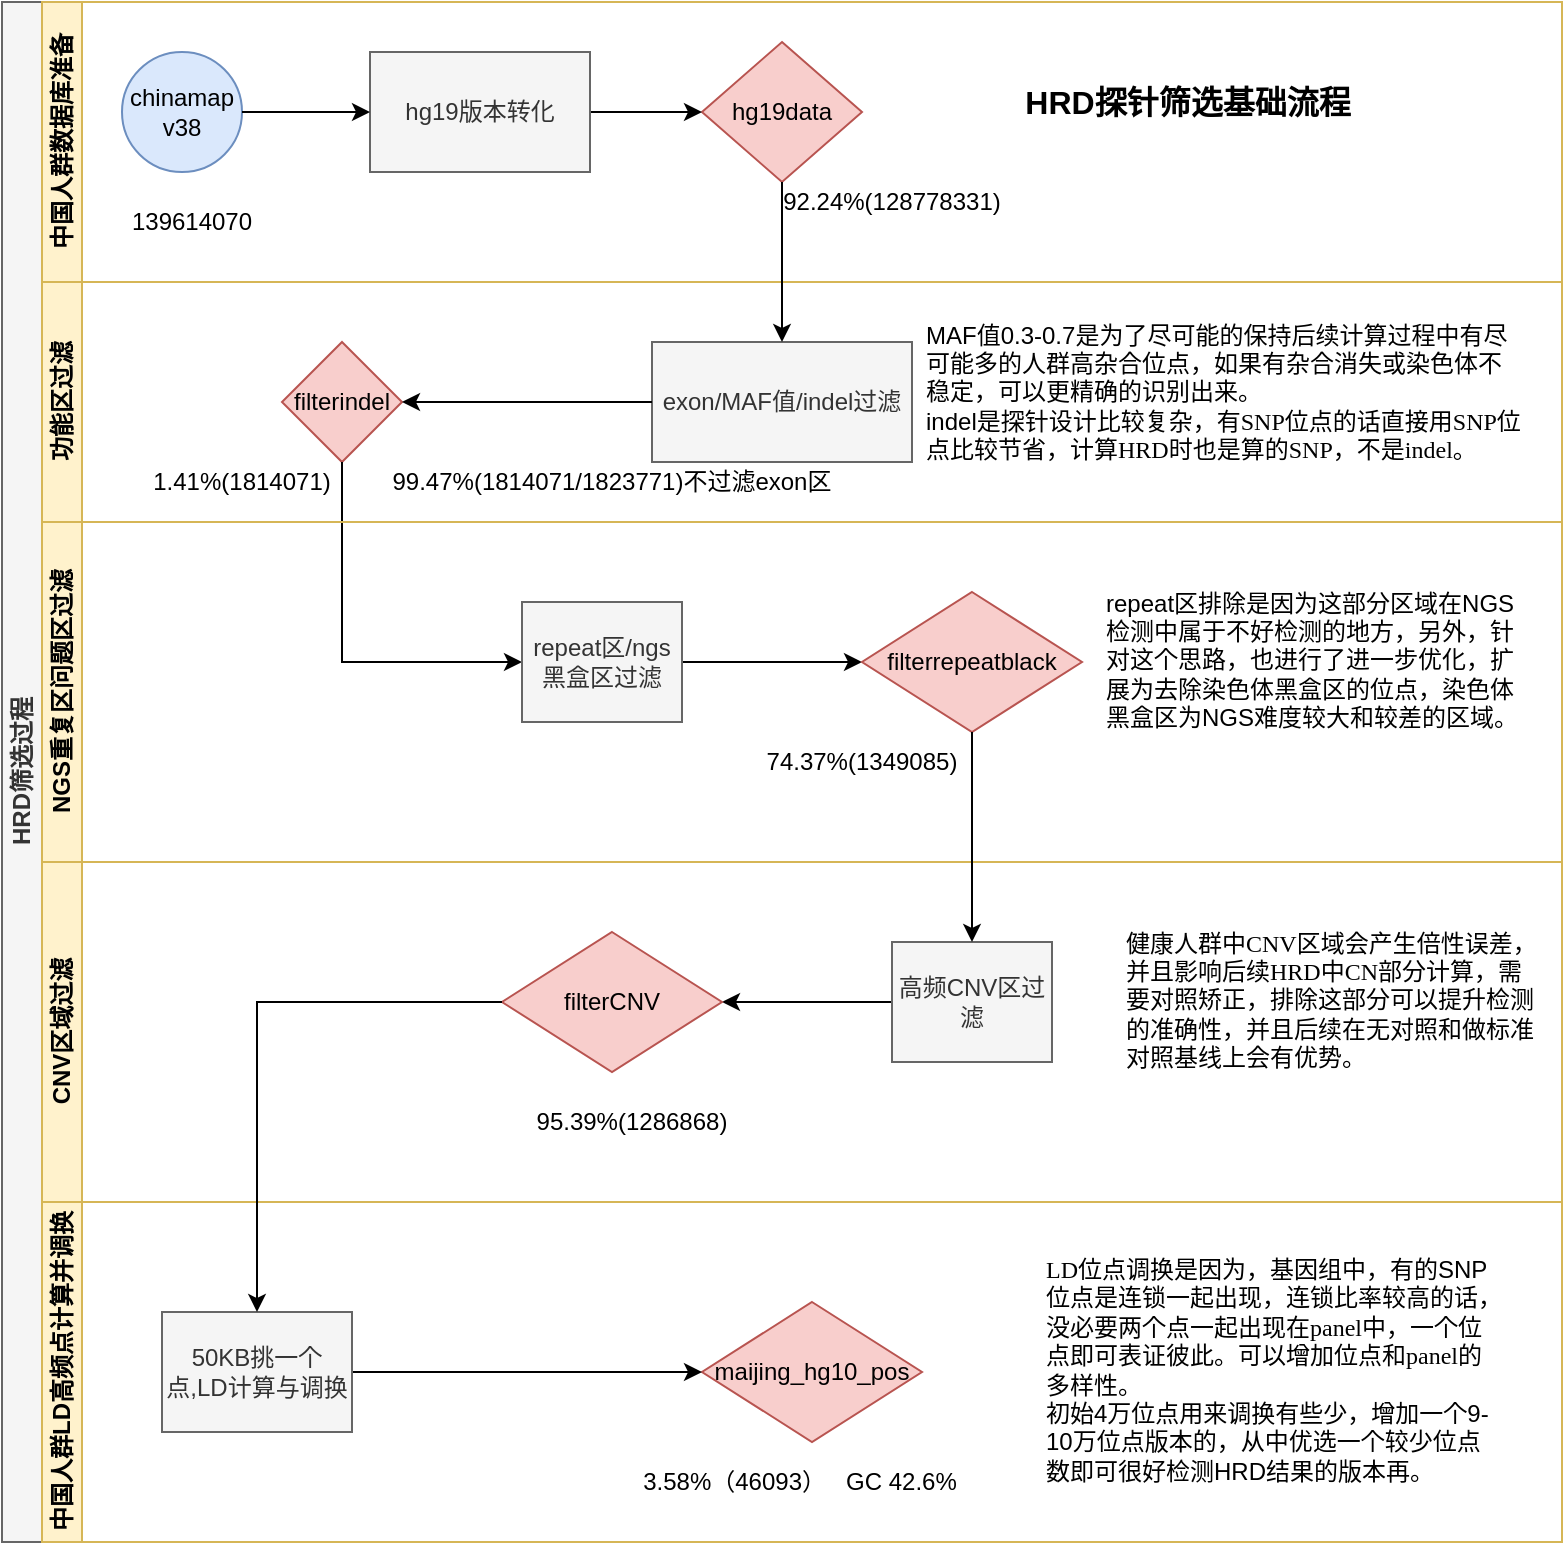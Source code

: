 <mxfile version="14.7.7" type="github">
  <diagram id="prtHgNgQTEPvFCAcTncT" name="Page-1">
    <mxGraphModel dx="942" dy="582" grid="1" gridSize="10" guides="1" tooltips="1" connect="1" arrows="1" fold="1" page="1" pageScale="1" pageWidth="827" pageHeight="1169" math="0" shadow="0">
      <root>
        <mxCell id="0" />
        <mxCell id="1" parent="0" />
        <mxCell id="dNxyNK7c78bLwvsdeMH5-19" value="HRD筛选过程" style="swimlane;html=1;childLayout=stackLayout;resizeParent=1;resizeParentMax=0;horizontal=0;startSize=20;horizontalStack=0;fillColor=#f5f5f5;strokeColor=#666666;fontColor=#333333;" parent="1" vertex="1">
          <mxGeometry x="120" y="120" width="780" height="770" as="geometry">
            <mxRectangle x="120" y="120" width="50" height="40" as="alternateBounds" />
          </mxGeometry>
        </mxCell>
        <mxCell id="dNxyNK7c78bLwvsdeMH5-20" value="中国人群数据库准备" style="swimlane;html=1;startSize=20;horizontal=0;fillColor=#fff2cc;strokeColor=#d6b656;" parent="dNxyNK7c78bLwvsdeMH5-19" vertex="1">
          <mxGeometry x="20" width="760" height="140" as="geometry" />
        </mxCell>
        <mxCell id="dNxyNK7c78bLwvsdeMH5-23" value="chinamap&lt;br&gt;v38" style="ellipse;whiteSpace=wrap;html=1;fillColor=#dae8fc;strokeColor=#6c8ebf;" parent="dNxyNK7c78bLwvsdeMH5-20" vertex="1">
          <mxGeometry x="40" y="25" width="60" height="60" as="geometry" />
        </mxCell>
        <mxCell id="oZ7MGca2h98DrxrfC1Vk-4" value="139614070" style="text;html=1;strokeColor=none;fillColor=none;align=center;verticalAlign=middle;whiteSpace=wrap;rounded=0;" parent="dNxyNK7c78bLwvsdeMH5-20" vertex="1">
          <mxGeometry x="50" y="100" width="50" height="20" as="geometry" />
        </mxCell>
        <mxCell id="oZ7MGca2h98DrxrfC1Vk-3" value="92.24%(128778331)" style="text;html=1;strokeColor=none;fillColor=none;align=center;verticalAlign=middle;whiteSpace=wrap;rounded=0;" parent="dNxyNK7c78bLwvsdeMH5-20" vertex="1">
          <mxGeometry x="360" y="90" width="130" height="20" as="geometry" />
        </mxCell>
        <mxCell id="EEybTYk9H9bPagcmRRxZ-14" value="hg19data" style="rhombus;whiteSpace=wrap;html=1;fontFamily=Helvetica;fontSize=12;align=center;fillColor=#f8cecc;strokeColor=#b85450;" vertex="1" parent="dNxyNK7c78bLwvsdeMH5-20">
          <mxGeometry x="330" y="20" width="80" height="70" as="geometry" />
        </mxCell>
        <mxCell id="EEybTYk9H9bPagcmRRxZ-17" style="edgeStyle=orthogonalEdgeStyle;rounded=0;orthogonalLoop=1;jettySize=auto;html=1;entryX=0;entryY=0.5;entryDx=0;entryDy=0;fontSize=16;" edge="1" parent="dNxyNK7c78bLwvsdeMH5-20" source="dNxyNK7c78bLwvsdeMH5-24" target="EEybTYk9H9bPagcmRRxZ-14">
          <mxGeometry relative="1" as="geometry" />
        </mxCell>
        <mxCell id="dNxyNK7c78bLwvsdeMH5-24" value="hg19版本转化" style="rounded=0;whiteSpace=wrap;html=1;fontFamily=Helvetica;fontSize=12;fontColor=#333333;align=center;fillColor=#f5f5f5;strokeColor=#666666;" parent="dNxyNK7c78bLwvsdeMH5-20" vertex="1">
          <mxGeometry x="164" y="25" width="110" height="60" as="geometry" />
        </mxCell>
        <mxCell id="dNxyNK7c78bLwvsdeMH5-25" value="" style="edgeStyle=orthogonalEdgeStyle;rounded=0;orthogonalLoop=1;jettySize=auto;html=1;" parent="dNxyNK7c78bLwvsdeMH5-20" source="dNxyNK7c78bLwvsdeMH5-23" target="dNxyNK7c78bLwvsdeMH5-24" edge="1">
          <mxGeometry relative="1" as="geometry" />
        </mxCell>
        <mxCell id="dNxyNK7c78bLwvsdeMH5-21" value="功能区过滤" style="swimlane;html=1;startSize=20;horizontal=0;fillColor=#fff2cc;strokeColor=#d6b656;" parent="dNxyNK7c78bLwvsdeMH5-19" vertex="1">
          <mxGeometry x="20" y="140" width="760" height="120" as="geometry" />
        </mxCell>
        <mxCell id="dNxyNK7c78bLwvsdeMH5-26" value="exon/MAF值/indel过滤" style="rounded=0;whiteSpace=wrap;html=1;fontFamily=Helvetica;fontSize=12;fontColor=#333333;align=center;fillColor=#f5f5f5;strokeColor=#666666;" parent="dNxyNK7c78bLwvsdeMH5-21" vertex="1">
          <mxGeometry x="305" y="30" width="130" height="60" as="geometry" />
        </mxCell>
        <mxCell id="oZ7MGca2h98DrxrfC1Vk-5" value="filterindel" style="rhombus;whiteSpace=wrap;html=1;fontFamily=Helvetica;fontSize=12;align=center;fillColor=#f8cecc;strokeColor=#b85450;" parent="dNxyNK7c78bLwvsdeMH5-21" vertex="1">
          <mxGeometry x="120" y="30" width="60" height="60" as="geometry" />
        </mxCell>
        <mxCell id="oZ7MGca2h98DrxrfC1Vk-6" style="edgeStyle=orthogonalEdgeStyle;rounded=0;orthogonalLoop=1;jettySize=auto;html=1;" parent="dNxyNK7c78bLwvsdeMH5-21" source="dNxyNK7c78bLwvsdeMH5-26" target="oZ7MGca2h98DrxrfC1Vk-5" edge="1">
          <mxGeometry relative="1" as="geometry">
            <mxPoint x="210" y="60" as="targetPoint" />
          </mxGeometry>
        </mxCell>
        <mxCell id="oZ7MGca2h98DrxrfC1Vk-9" value="1.41%(1814071)" style="text;html=1;strokeColor=none;fillColor=none;align=center;verticalAlign=middle;whiteSpace=wrap;rounded=0;" parent="dNxyNK7c78bLwvsdeMH5-21" vertex="1">
          <mxGeometry x="50" y="90" width="100" height="20" as="geometry" />
        </mxCell>
        <mxCell id="EEybTYk9H9bPagcmRRxZ-7" value="&lt;font style=&quot;font-size: 12px&quot;&gt;&lt;font style=&quot;font-size: 12px&quot;&gt;MAF值0.3-0.7是为了尽可能的保持后续计算过程中有尽可能多的人群高杂合位点，如果有杂合消失或染色体不稳定，可以更精确的识别出来。&lt;br&gt;&lt;/font&gt;&lt;span&gt;indel是探针设计比较复杂，有&lt;/span&gt;&lt;span lang=&quot;EN-US&quot; style=&quot;font-family: &amp;#34;times new roman&amp;#34; , serif&quot;&gt;SNP&lt;/span&gt;&lt;span&gt;位点的话直接用&lt;/span&gt;&lt;span lang=&quot;EN-US&quot; style=&quot;font-family: &amp;#34;times new roman&amp;#34; , serif&quot;&gt;SNP&lt;/span&gt;&lt;span&gt;位点比较节省，计算&lt;/span&gt;&lt;span lang=&quot;EN-US&quot; style=&quot;font-family: &amp;#34;times new roman&amp;#34; , serif&quot;&gt;HRD&lt;/span&gt;&lt;span&gt;时也是算的&lt;/span&gt;&lt;span lang=&quot;EN-US&quot; style=&quot;font-family: &amp;#34;times new roman&amp;#34; , serif&quot;&gt;SNP&lt;/span&gt;&lt;span&gt;，不是&lt;/span&gt;&lt;span lang=&quot;EN-US&quot; style=&quot;font-family: &amp;#34;times new roman&amp;#34; , serif&quot;&gt;indel&lt;/span&gt;&lt;span&gt;。&lt;/span&gt;&lt;/font&gt;" style="text;html=1;strokeColor=none;fillColor=none;align=left;verticalAlign=middle;whiteSpace=wrap;rounded=0;" vertex="1" parent="dNxyNK7c78bLwvsdeMH5-21">
          <mxGeometry x="440" y="20" width="300" height="70" as="geometry" />
        </mxCell>
        <mxCell id="EEybTYk9H9bPagcmRRxZ-22" value="99.47%(1814071/1823771)不过滤exon区" style="text;html=1;strokeColor=none;fillColor=none;align=center;verticalAlign=middle;whiteSpace=wrap;rounded=0;" vertex="1" parent="dNxyNK7c78bLwvsdeMH5-21">
          <mxGeometry x="160" y="90" width="250" height="20" as="geometry" />
        </mxCell>
        <mxCell id="oZ7MGca2h98DrxrfC1Vk-10" style="edgeStyle=orthogonalEdgeStyle;rounded=0;orthogonalLoop=1;jettySize=auto;html=1;entryX=0;entryY=0.5;entryDx=0;entryDy=0;exitX=0.5;exitY=1;exitDx=0;exitDy=0;" parent="dNxyNK7c78bLwvsdeMH5-19" source="oZ7MGca2h98DrxrfC1Vk-5" target="dNxyNK7c78bLwvsdeMH5-34" edge="1">
          <mxGeometry relative="1" as="geometry" />
        </mxCell>
        <mxCell id="dNxyNK7c78bLwvsdeMH5-22" value="NGS重复区问题区过滤" style="swimlane;html=1;startSize=20;horizontal=0;fillColor=#fff2cc;strokeColor=#d6b656;" parent="dNxyNK7c78bLwvsdeMH5-19" vertex="1">
          <mxGeometry x="20" y="260" width="760" height="170" as="geometry" />
        </mxCell>
        <mxCell id="dNxyNK7c78bLwvsdeMH5-37" value="" style="edgeStyle=orthogonalEdgeStyle;rounded=0;orthogonalLoop=1;jettySize=auto;html=1;endArrow=classic;endFill=1;" parent="dNxyNK7c78bLwvsdeMH5-22" source="dNxyNK7c78bLwvsdeMH5-34" target="dNxyNK7c78bLwvsdeMH5-36" edge="1">
          <mxGeometry relative="1" as="geometry" />
        </mxCell>
        <mxCell id="dNxyNK7c78bLwvsdeMH5-34" value="repeat区/ngs黑盒区过滤" style="rounded=0;whiteSpace=wrap;html=1;fontFamily=Helvetica;fontSize=12;fontColor=#333333;align=center;fillColor=#f5f5f5;strokeColor=#666666;" parent="dNxyNK7c78bLwvsdeMH5-22" vertex="1">
          <mxGeometry x="240" y="40" width="80" height="60" as="geometry" />
        </mxCell>
        <mxCell id="dNxyNK7c78bLwvsdeMH5-36" value="filterrepeatblack" style="rhombus;whiteSpace=wrap;html=1;fontFamily=Helvetica;fontSize=12;align=center;fillColor=#f8cecc;strokeColor=#b85450;" parent="dNxyNK7c78bLwvsdeMH5-22" vertex="1">
          <mxGeometry x="410" y="35" width="110" height="70" as="geometry" />
        </mxCell>
        <mxCell id="oZ7MGca2h98DrxrfC1Vk-8" value="74.37%(1349085)" style="text;html=1;strokeColor=none;fillColor=none;align=center;verticalAlign=middle;whiteSpace=wrap;rounded=0;" parent="dNxyNK7c78bLwvsdeMH5-22" vertex="1">
          <mxGeometry x="340" y="110" width="140" height="20" as="geometry" />
        </mxCell>
        <mxCell id="oZ7MGca2h98DrxrfC1Vk-11" value="CNV区域过滤" style="swimlane;html=1;startSize=20;horizontal=0;fillColor=#fff2cc;strokeColor=#d6b656;" parent="dNxyNK7c78bLwvsdeMH5-19" vertex="1">
          <mxGeometry x="20" y="430" width="760" height="170" as="geometry" />
        </mxCell>
        <mxCell id="oZ7MGca2h98DrxrfC1Vk-19" style="edgeStyle=orthogonalEdgeStyle;rounded=0;orthogonalLoop=1;jettySize=auto;html=1;entryX=1;entryY=0.5;entryDx=0;entryDy=0;" parent="oZ7MGca2h98DrxrfC1Vk-11" source="oZ7MGca2h98DrxrfC1Vk-13" target="oZ7MGca2h98DrxrfC1Vk-14" edge="1">
          <mxGeometry relative="1" as="geometry" />
        </mxCell>
        <mxCell id="oZ7MGca2h98DrxrfC1Vk-13" value="高频CNV区过滤" style="rounded=0;whiteSpace=wrap;html=1;fontFamily=Helvetica;fontSize=12;fontColor=#333333;align=center;fillColor=#f5f5f5;strokeColor=#666666;" parent="oZ7MGca2h98DrxrfC1Vk-11" vertex="1">
          <mxGeometry x="425" y="40" width="80" height="60" as="geometry" />
        </mxCell>
        <mxCell id="oZ7MGca2h98DrxrfC1Vk-14" value="filterCNV" style="rhombus;whiteSpace=wrap;html=1;fontFamily=Helvetica;fontSize=12;align=center;fillColor=#f8cecc;strokeColor=#b85450;" parent="oZ7MGca2h98DrxrfC1Vk-11" vertex="1">
          <mxGeometry x="230" y="35" width="110" height="70" as="geometry" />
        </mxCell>
        <mxCell id="oZ7MGca2h98DrxrfC1Vk-15" value="95.39%(1286868)" style="text;html=1;strokeColor=none;fillColor=none;align=center;verticalAlign=middle;whiteSpace=wrap;rounded=0;" parent="oZ7MGca2h98DrxrfC1Vk-11" vertex="1">
          <mxGeometry x="230" y="120" width="130" height="20" as="geometry" />
        </mxCell>
        <mxCell id="EEybTYk9H9bPagcmRRxZ-12" value="&lt;font style=&quot;font-size: 12px&quot;&gt;&lt;span&gt;健康人群中&lt;/span&gt;&lt;span lang=&quot;EN-US&quot; style=&quot;font-family: &amp;#34;times new roman&amp;#34; , serif&quot;&gt;CNV&lt;/span&gt;&lt;span&gt;区域会产生倍性误差，并且影响后续&lt;/span&gt;&lt;span lang=&quot;EN-US&quot; style=&quot;font-family: &amp;#34;times new roman&amp;#34; , serif&quot;&gt;HRD中CN部分&lt;/span&gt;&lt;span&gt;计算，需要对照矫正，排除这部分可以提升检测的准确性，并且后续在无对照和做标准对照基线上会有优势。&lt;/span&gt;&lt;/font&gt;&lt;br&gt;&lt;p class=&quot;MsoListParagraph&quot; style=&quot;margin-left: 21.0pt ; text-indent: 0cm ; line-height: 150%&quot;&gt;&lt;span lang=&quot;EN-US&quot;&gt;&lt;/span&gt;&lt;/p&gt;" style="text;html=1;strokeColor=none;fillColor=none;align=left;verticalAlign=middle;whiteSpace=wrap;rounded=0;" vertex="1" parent="oZ7MGca2h98DrxrfC1Vk-11">
          <mxGeometry x="540" y="40" width="210" height="70" as="geometry" />
        </mxCell>
        <mxCell id="oZ7MGca2h98DrxrfC1Vk-24" value="中国人群LD高频点计算并调换" style="swimlane;html=1;startSize=20;horizontal=0;fillColor=#fff2cc;strokeColor=#d6b656;" parent="dNxyNK7c78bLwvsdeMH5-19" vertex="1">
          <mxGeometry x="20" y="600" width="760" height="170" as="geometry" />
        </mxCell>
        <mxCell id="oZ7MGca2h98DrxrfC1Vk-27" value="maijing_hg10_pos" style="rhombus;whiteSpace=wrap;html=1;fontFamily=Helvetica;fontSize=12;align=center;fillColor=#f8cecc;strokeColor=#b85450;" parent="oZ7MGca2h98DrxrfC1Vk-24" vertex="1">
          <mxGeometry x="330" y="50" width="110" height="70" as="geometry" />
        </mxCell>
        <mxCell id="EEybTYk9H9bPagcmRRxZ-13" style="edgeStyle=orthogonalEdgeStyle;rounded=0;orthogonalLoop=1;jettySize=auto;html=1;entryX=0;entryY=0.5;entryDx=0;entryDy=0;fontSize=16;" edge="1" parent="oZ7MGca2h98DrxrfC1Vk-24" source="oZ7MGca2h98DrxrfC1Vk-20" target="oZ7MGca2h98DrxrfC1Vk-27">
          <mxGeometry relative="1" as="geometry" />
        </mxCell>
        <mxCell id="oZ7MGca2h98DrxrfC1Vk-20" value="50KB挑一个点,LD计算与调换" style="whiteSpace=wrap;html=1;fillColor=#f5f5f5;strokeColor=#666666;fontColor=#333333;" parent="oZ7MGca2h98DrxrfC1Vk-24" vertex="1">
          <mxGeometry x="60" y="55" width="95" height="60" as="geometry" />
        </mxCell>
        <mxCell id="oZ7MGca2h98DrxrfC1Vk-28" value="3.58%（46093）&amp;nbsp; &amp;nbsp;GC 42.6%" style="text;html=1;strokeColor=none;fillColor=none;align=center;verticalAlign=middle;whiteSpace=wrap;rounded=0;" parent="oZ7MGca2h98DrxrfC1Vk-24" vertex="1">
          <mxGeometry x="274" y="130" width="210" height="20" as="geometry" />
        </mxCell>
        <mxCell id="EEybTYk9H9bPagcmRRxZ-21" value="&lt;font style=&quot;font-size: 12px&quot;&gt;&lt;span lang=&quot;EN-US&quot; style=&quot;font-family: &amp;#34;times new roman&amp;#34; , serif&quot;&gt;LD&lt;/span&gt;&lt;span&gt;位点调换是因为，基因组中，有的SNP位点是连锁一起出现，连锁比率较高的话，没必要两个点一起出现在&lt;/span&gt;&lt;span lang=&quot;EN-US&quot; style=&quot;font-family: &amp;#34;times new roman&amp;#34; , serif&quot;&gt;panel&lt;/span&gt;&lt;span&gt;中，一个位点即可表证彼此。可以增加位点和&lt;/span&gt;&lt;span lang=&quot;EN-US&quot; style=&quot;font-family: &amp;#34;times new roman&amp;#34; , serif&quot;&gt;panel&lt;/span&gt;&lt;span&gt;的多样性。&lt;br&gt;&lt;/span&gt;&lt;/font&gt;初始4万位点用来调换有些少，增加一个9-10万位点版本的，从中优选一个较少位点数即可很好检测HRD结果的版本再。&lt;br&gt;&lt;p class=&quot;MsoListParagraph&quot; style=&quot;margin-left: 21.0pt ; text-indent: 0cm ; line-height: 150%&quot;&gt;&lt;span lang=&quot;EN-US&quot;&gt;&lt;/span&gt;&lt;/p&gt;" style="text;html=1;strokeColor=none;fillColor=none;align=left;verticalAlign=middle;whiteSpace=wrap;rounded=0;" vertex="1" parent="oZ7MGca2h98DrxrfC1Vk-24">
          <mxGeometry x="500" y="55" width="230" height="70" as="geometry" />
        </mxCell>
        <mxCell id="oZ7MGca2h98DrxrfC1Vk-18" style="edgeStyle=orthogonalEdgeStyle;rounded=0;orthogonalLoop=1;jettySize=auto;html=1;entryX=0.5;entryY=0;entryDx=0;entryDy=0;" parent="dNxyNK7c78bLwvsdeMH5-19" source="dNxyNK7c78bLwvsdeMH5-36" target="oZ7MGca2h98DrxrfC1Vk-13" edge="1">
          <mxGeometry relative="1" as="geometry" />
        </mxCell>
        <mxCell id="oZ7MGca2h98DrxrfC1Vk-21" value="" style="edgeStyle=orthogonalEdgeStyle;rounded=0;orthogonalLoop=1;jettySize=auto;html=1;" parent="dNxyNK7c78bLwvsdeMH5-19" source="oZ7MGca2h98DrxrfC1Vk-14" target="oZ7MGca2h98DrxrfC1Vk-20" edge="1">
          <mxGeometry relative="1" as="geometry" />
        </mxCell>
        <mxCell id="EEybTYk9H9bPagcmRRxZ-18" style="edgeStyle=orthogonalEdgeStyle;rounded=0;orthogonalLoop=1;jettySize=auto;html=1;exitX=0.5;exitY=1;exitDx=0;exitDy=0;entryX=0.5;entryY=0;entryDx=0;entryDy=0;fontSize=16;" edge="1" parent="dNxyNK7c78bLwvsdeMH5-19" source="EEybTYk9H9bPagcmRRxZ-14" target="dNxyNK7c78bLwvsdeMH5-26">
          <mxGeometry relative="1" as="geometry" />
        </mxCell>
        <mxCell id="EEybTYk9H9bPagcmRRxZ-9" value="HRD探针筛选基础流程" style="text;html=1;strokeColor=none;fillColor=none;align=center;verticalAlign=middle;whiteSpace=wrap;rounded=0;fontSize=16;fontStyle=1" vertex="1" parent="1">
          <mxGeometry x="610" y="160" width="206" height="20" as="geometry" />
        </mxCell>
        <mxCell id="EEybTYk9H9bPagcmRRxZ-11" value="&lt;font style=&quot;font-size: 12px&quot;&gt;repeat区&lt;span style=&quot;text-indent: 0cm&quot;&gt;排除是因为这部分区域在&lt;/span&gt;&lt;span lang=&quot;EN-US&quot; style=&quot;text-indent: 0cm&quot;&gt;NGS&lt;/span&gt;&lt;span style=&quot;text-indent: 0cm&quot;&gt;检测中属于不好检测的地方，另外，针对这个思路，也进行了进一步优化，扩展为去除染色体黑盒区的位点，染色体黑盒区为&lt;/span&gt;&lt;span lang=&quot;EN-US&quot; style=&quot;text-indent: 0cm&quot;&gt;NGS&lt;/span&gt;&lt;span style=&quot;text-indent: 0cm&quot;&gt;难度较大和较差的区域。&lt;/span&gt;&lt;/font&gt;&lt;p class=&quot;MsoListParagraph&quot; style=&quot;margin-left: 21.0pt ; text-indent: 0cm ; line-height: 150%&quot;&gt;&lt;span lang=&quot;EN-US&quot;&gt;&lt;/span&gt;&lt;/p&gt;" style="text;html=1;strokeColor=none;fillColor=none;align=left;verticalAlign=middle;whiteSpace=wrap;rounded=0;" vertex="1" parent="1">
          <mxGeometry x="670" y="420" width="210" height="70" as="geometry" />
        </mxCell>
      </root>
    </mxGraphModel>
  </diagram>
</mxfile>
